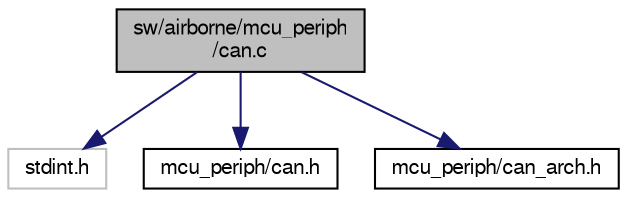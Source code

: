digraph "sw/airborne/mcu_periph/can.c"
{
  edge [fontname="FreeSans",fontsize="10",labelfontname="FreeSans",labelfontsize="10"];
  node [fontname="FreeSans",fontsize="10",shape=record];
  Node1 [label="sw/airborne/mcu_periph\l/can.c",height=0.2,width=0.4,color="black", fillcolor="grey75", style="filled", fontcolor="black"];
  Node1 -> Node2 [color="midnightblue",fontsize="10",style="solid",fontname="FreeSans"];
  Node2 [label="stdint.h",height=0.2,width=0.4,color="grey75", fillcolor="white", style="filled"];
  Node1 -> Node3 [color="midnightblue",fontsize="10",style="solid",fontname="FreeSans"];
  Node3 [label="mcu_periph/can.h",height=0.2,width=0.4,color="black", fillcolor="white", style="filled",URL="$can_8h.html"];
  Node1 -> Node4 [color="midnightblue",fontsize="10",style="solid",fontname="FreeSans"];
  Node4 [label="mcu_periph/can_arch.h",height=0.2,width=0.4,color="black", fillcolor="white", style="filled",URL="$can__arch_8h.html",tooltip="Handling of CAN hardware for STM32. "];
}

